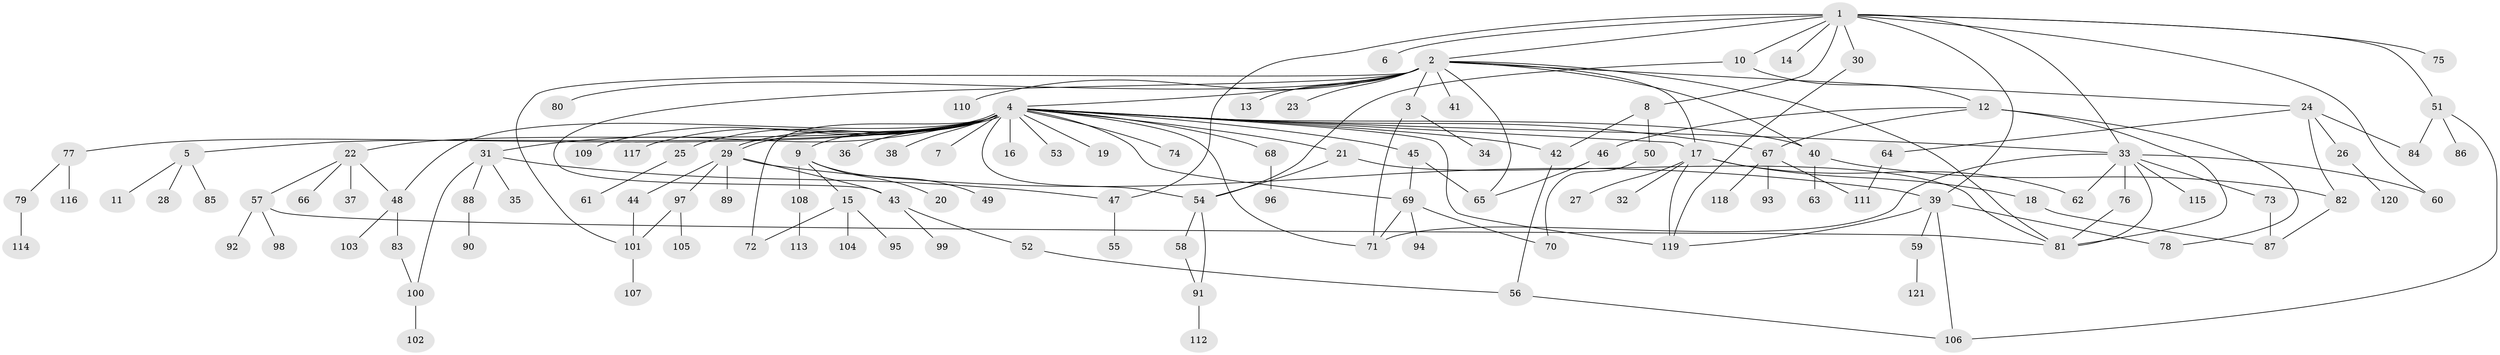 // coarse degree distribution, {11: 0.03296703296703297, 14: 0.01098901098901099, 2: 0.15384615384615385, 32: 0.01098901098901099, 3: 0.14285714285714285, 1: 0.4835164835164835, 5: 0.08791208791208792, 6: 0.01098901098901099, 4: 0.06593406593406594}
// Generated by graph-tools (version 1.1) at 2025/51/02/27/25 19:51:56]
// undirected, 121 vertices, 163 edges
graph export_dot {
graph [start="1"]
  node [color=gray90,style=filled];
  1;
  2;
  3;
  4;
  5;
  6;
  7;
  8;
  9;
  10;
  11;
  12;
  13;
  14;
  15;
  16;
  17;
  18;
  19;
  20;
  21;
  22;
  23;
  24;
  25;
  26;
  27;
  28;
  29;
  30;
  31;
  32;
  33;
  34;
  35;
  36;
  37;
  38;
  39;
  40;
  41;
  42;
  43;
  44;
  45;
  46;
  47;
  48;
  49;
  50;
  51;
  52;
  53;
  54;
  55;
  56;
  57;
  58;
  59;
  60;
  61;
  62;
  63;
  64;
  65;
  66;
  67;
  68;
  69;
  70;
  71;
  72;
  73;
  74;
  75;
  76;
  77;
  78;
  79;
  80;
  81;
  82;
  83;
  84;
  85;
  86;
  87;
  88;
  89;
  90;
  91;
  92;
  93;
  94;
  95;
  96;
  97;
  98;
  99;
  100;
  101;
  102;
  103;
  104;
  105;
  106;
  107;
  108;
  109;
  110;
  111;
  112;
  113;
  114;
  115;
  116;
  117;
  118;
  119;
  120;
  121;
  1 -- 2;
  1 -- 6;
  1 -- 8;
  1 -- 10;
  1 -- 14;
  1 -- 30;
  1 -- 33;
  1 -- 39;
  1 -- 47;
  1 -- 51;
  1 -- 60;
  1 -- 75;
  2 -- 3;
  2 -- 4;
  2 -- 13;
  2 -- 17;
  2 -- 23;
  2 -- 24;
  2 -- 40;
  2 -- 41;
  2 -- 43;
  2 -- 65;
  2 -- 80;
  2 -- 81;
  2 -- 101;
  2 -- 110;
  3 -- 34;
  3 -- 71;
  4 -- 5;
  4 -- 7;
  4 -- 9;
  4 -- 16;
  4 -- 17;
  4 -- 19;
  4 -- 21;
  4 -- 22;
  4 -- 25;
  4 -- 29;
  4 -- 29;
  4 -- 31;
  4 -- 33;
  4 -- 36;
  4 -- 38;
  4 -- 40;
  4 -- 42;
  4 -- 45;
  4 -- 48;
  4 -- 53;
  4 -- 54;
  4 -- 67;
  4 -- 68;
  4 -- 69;
  4 -- 71;
  4 -- 72;
  4 -- 74;
  4 -- 77;
  4 -- 109;
  4 -- 117;
  4 -- 119;
  5 -- 11;
  5 -- 28;
  5 -- 85;
  8 -- 42;
  8 -- 50;
  9 -- 15;
  9 -- 20;
  9 -- 49;
  9 -- 108;
  10 -- 12;
  10 -- 54;
  12 -- 46;
  12 -- 67;
  12 -- 78;
  12 -- 81;
  15 -- 72;
  15 -- 95;
  15 -- 104;
  17 -- 18;
  17 -- 27;
  17 -- 32;
  17 -- 62;
  17 -- 119;
  18 -- 87;
  21 -- 54;
  21 -- 81;
  22 -- 37;
  22 -- 48;
  22 -- 57;
  22 -- 66;
  24 -- 26;
  24 -- 64;
  24 -- 82;
  24 -- 84;
  25 -- 61;
  26 -- 120;
  29 -- 39;
  29 -- 43;
  29 -- 44;
  29 -- 89;
  29 -- 97;
  30 -- 119;
  31 -- 35;
  31 -- 47;
  31 -- 88;
  31 -- 100;
  33 -- 60;
  33 -- 62;
  33 -- 71;
  33 -- 73;
  33 -- 76;
  33 -- 81;
  33 -- 115;
  39 -- 59;
  39 -- 78;
  39 -- 106;
  39 -- 119;
  40 -- 63;
  40 -- 82;
  42 -- 56;
  43 -- 52;
  43 -- 99;
  44 -- 101;
  45 -- 65;
  45 -- 69;
  46 -- 65;
  47 -- 55;
  48 -- 83;
  48 -- 103;
  50 -- 70;
  51 -- 84;
  51 -- 86;
  51 -- 106;
  52 -- 56;
  54 -- 58;
  54 -- 91;
  56 -- 106;
  57 -- 81;
  57 -- 92;
  57 -- 98;
  58 -- 91;
  59 -- 121;
  64 -- 111;
  67 -- 93;
  67 -- 111;
  67 -- 118;
  68 -- 96;
  69 -- 70;
  69 -- 71;
  69 -- 94;
  73 -- 87;
  76 -- 81;
  77 -- 79;
  77 -- 116;
  79 -- 114;
  82 -- 87;
  83 -- 100;
  88 -- 90;
  91 -- 112;
  97 -- 101;
  97 -- 105;
  100 -- 102;
  101 -- 107;
  108 -- 113;
}
